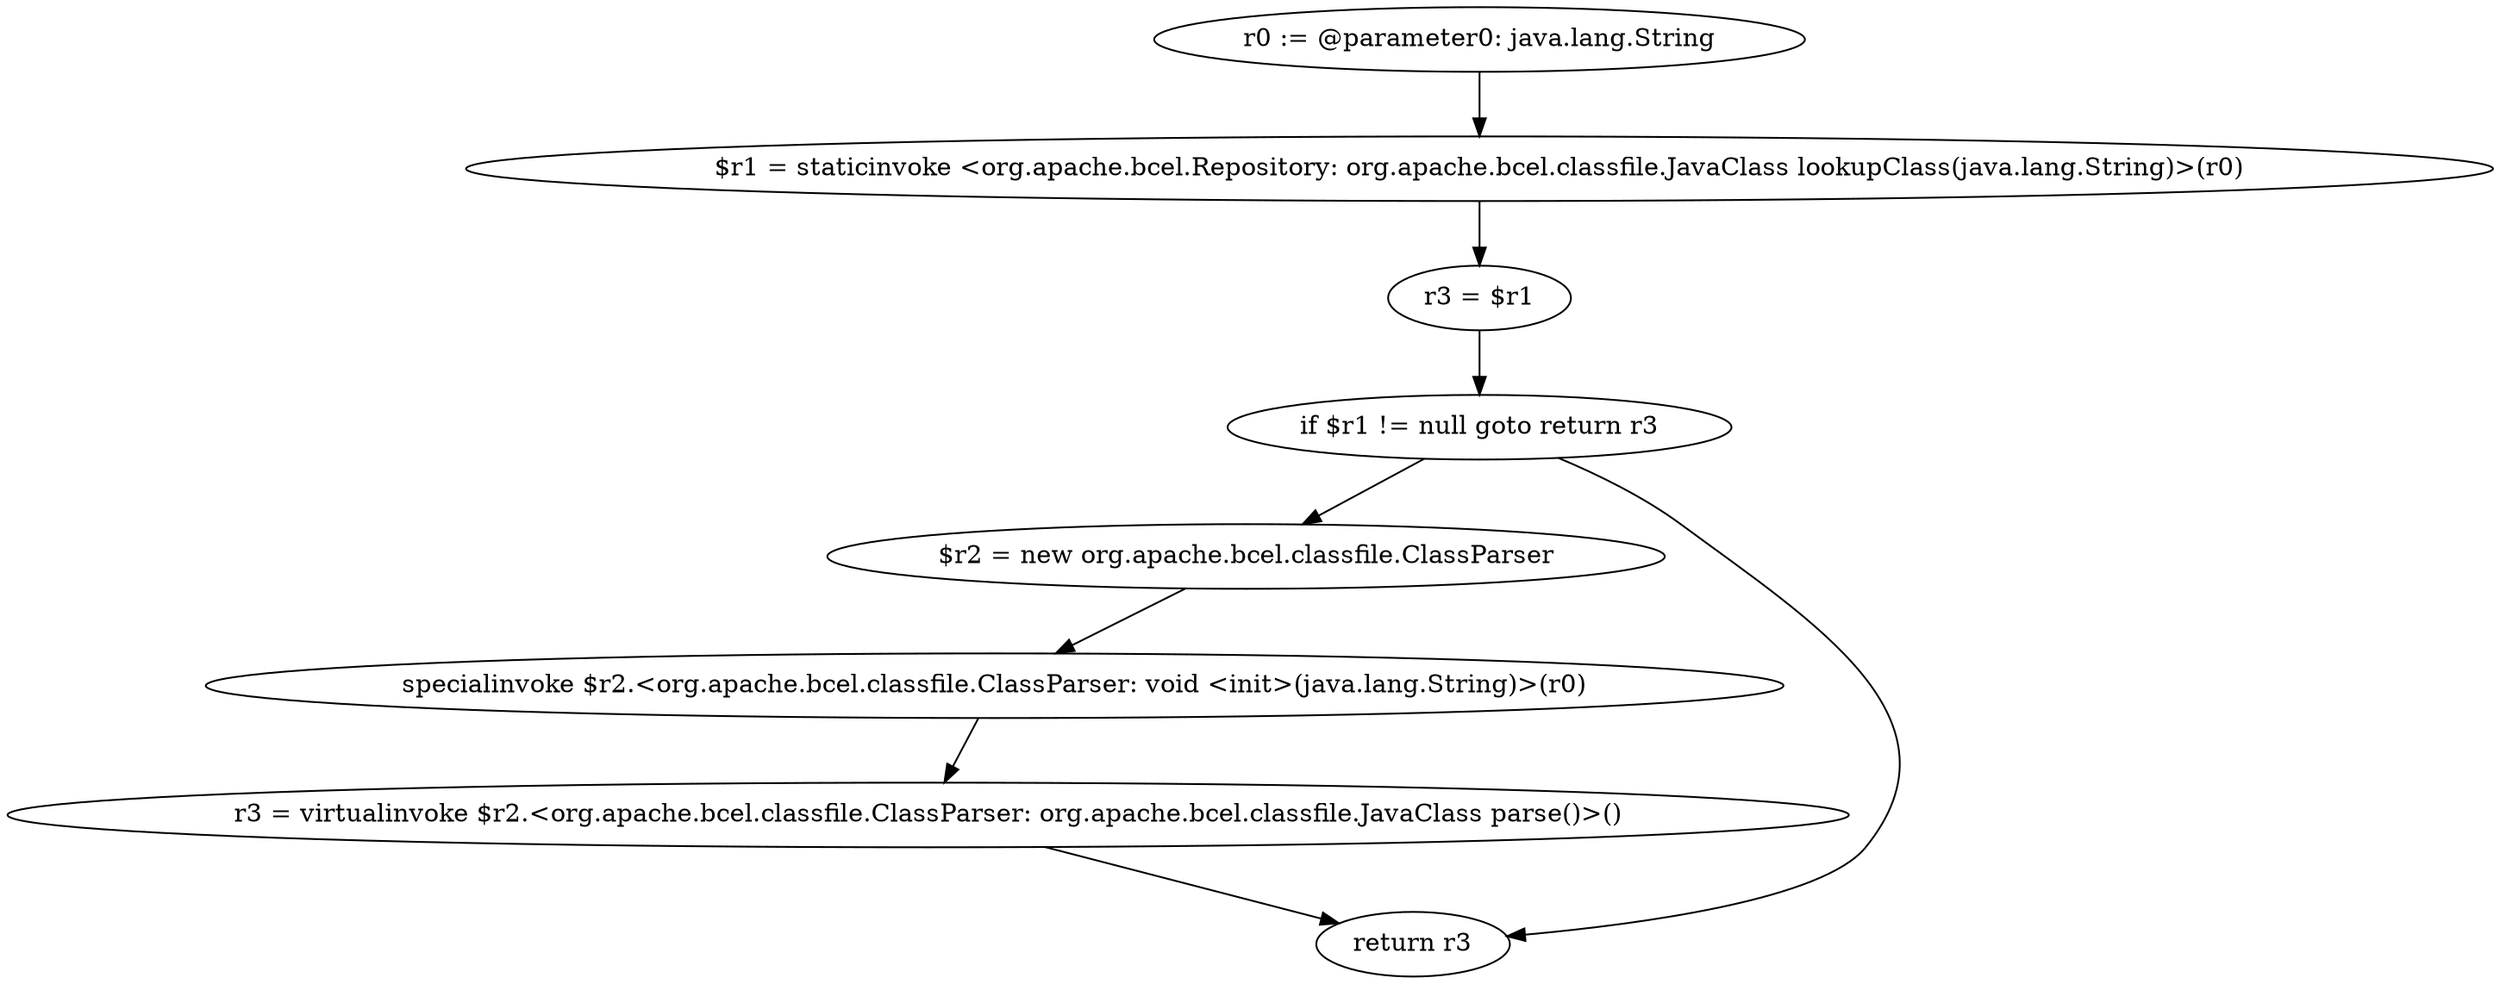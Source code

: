 digraph "unitGraph" {
    "r0 := @parameter0: java.lang.String"
    "$r1 = staticinvoke <org.apache.bcel.Repository: org.apache.bcel.classfile.JavaClass lookupClass(java.lang.String)>(r0)"
    "r3 = $r1"
    "if $r1 != null goto return r3"
    "$r2 = new org.apache.bcel.classfile.ClassParser"
    "specialinvoke $r2.<org.apache.bcel.classfile.ClassParser: void <init>(java.lang.String)>(r0)"
    "r3 = virtualinvoke $r2.<org.apache.bcel.classfile.ClassParser: org.apache.bcel.classfile.JavaClass parse()>()"
    "return r3"
    "r0 := @parameter0: java.lang.String"->"$r1 = staticinvoke <org.apache.bcel.Repository: org.apache.bcel.classfile.JavaClass lookupClass(java.lang.String)>(r0)";
    "$r1 = staticinvoke <org.apache.bcel.Repository: org.apache.bcel.classfile.JavaClass lookupClass(java.lang.String)>(r0)"->"r3 = $r1";
    "r3 = $r1"->"if $r1 != null goto return r3";
    "if $r1 != null goto return r3"->"$r2 = new org.apache.bcel.classfile.ClassParser";
    "if $r1 != null goto return r3"->"return r3";
    "$r2 = new org.apache.bcel.classfile.ClassParser"->"specialinvoke $r2.<org.apache.bcel.classfile.ClassParser: void <init>(java.lang.String)>(r0)";
    "specialinvoke $r2.<org.apache.bcel.classfile.ClassParser: void <init>(java.lang.String)>(r0)"->"r3 = virtualinvoke $r2.<org.apache.bcel.classfile.ClassParser: org.apache.bcel.classfile.JavaClass parse()>()";
    "r3 = virtualinvoke $r2.<org.apache.bcel.classfile.ClassParser: org.apache.bcel.classfile.JavaClass parse()>()"->"return r3";
}
